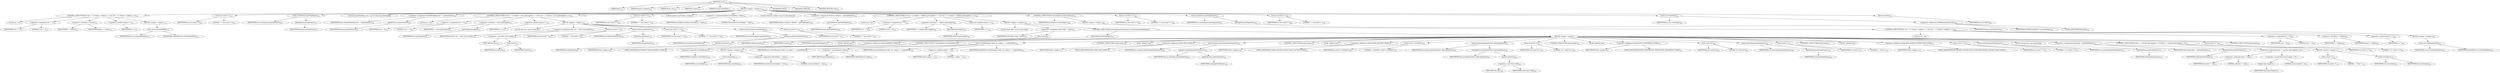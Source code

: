 digraph "write" {  
"67" [label = <(METHOD,write)<SUB>116</SUB>> ]
"8" [label = <(PARAM,this)<SUB>116</SUB>> ]
"68" [label = <(PARAM,Element element)<SUB>116</SUB>> ]
"69" [label = <(PARAM,Writer out)<SUB>116</SUB>> ]
"70" [label = <(PARAM,int indent)<SUB>116</SUB>> ]
"71" [label = <(PARAM,String indentWith)<SUB>117</SUB>> ]
"72" [label = <(BLOCK,&lt;empty&gt;,&lt;empty&gt;)<SUB>118</SUB>> ]
"73" [label = <(CONTROL_STRUCTURE,for (int i = 0; Some(i &lt; indent); i++),for (int i = 0; Some(i &lt; indent); i++))<SUB>121</SUB>> ]
"74" [label = <(LOCAL,int i: int)> ]
"75" [label = <(&lt;operator&gt;.assignment,int i = 0)<SUB>121</SUB>> ]
"76" [label = <(IDENTIFIER,i,int i = 0)<SUB>121</SUB>> ]
"77" [label = <(LITERAL,0,int i = 0)<SUB>121</SUB>> ]
"78" [label = <(&lt;operator&gt;.lessThan,i &lt; indent)<SUB>121</SUB>> ]
"79" [label = <(IDENTIFIER,i,i &lt; indent)<SUB>121</SUB>> ]
"80" [label = <(IDENTIFIER,indent,i &lt; indent)<SUB>121</SUB>> ]
"81" [label = <(&lt;operator&gt;.postIncrement,i++)<SUB>121</SUB>> ]
"82" [label = <(IDENTIFIER,i,i++)<SUB>121</SUB>> ]
"83" [label = <(BLOCK,&lt;empty&gt;,&lt;empty&gt;)<SUB>121</SUB>> ]
"84" [label = <(write,out.write(indentWith))<SUB>122</SUB>> ]
"85" [label = <(IDENTIFIER,out,out.write(indentWith))<SUB>122</SUB>> ]
"86" [label = <(IDENTIFIER,indentWith,out.write(indentWith))<SUB>122</SUB>> ]
"87" [label = <(write,out.write(&quot;&lt;&quot;))<SUB>126</SUB>> ]
"88" [label = <(IDENTIFIER,out,out.write(&quot;&lt;&quot;))<SUB>126</SUB>> ]
"89" [label = <(LITERAL,&quot;&lt;&quot;,out.write(&quot;&lt;&quot;))<SUB>126</SUB>> ]
"90" [label = <(write,write(element.getTagName()))<SUB>127</SUB>> ]
"91" [label = <(IDENTIFIER,out,write(element.getTagName()))<SUB>127</SUB>> ]
"92" [label = <(getTagName,getTagName())<SUB>127</SUB>> ]
"93" [label = <(IDENTIFIER,element,getTagName())<SUB>127</SUB>> ]
"94" [label = <(LOCAL,NamedNodeMap attrs: org.w3c.dom.NamedNodeMap)> ]
"95" [label = <(&lt;operator&gt;.assignment,NamedNodeMap attrs = getAttributes())<SUB>130</SUB>> ]
"96" [label = <(IDENTIFIER,attrs,NamedNodeMap attrs = getAttributes())<SUB>130</SUB>> ]
"97" [label = <(getAttributes,getAttributes())<SUB>130</SUB>> ]
"98" [label = <(IDENTIFIER,element,getAttributes())<SUB>130</SUB>> ]
"99" [label = <(CONTROL_STRUCTURE,for (int i = 0; Some(i &lt; attrs.getLength()); i++),for (int i = 0; Some(i &lt; attrs.getLength()); i++))<SUB>131</SUB>> ]
"100" [label = <(LOCAL,int i: int)> ]
"101" [label = <(&lt;operator&gt;.assignment,int i = 0)<SUB>131</SUB>> ]
"102" [label = <(IDENTIFIER,i,int i = 0)<SUB>131</SUB>> ]
"103" [label = <(LITERAL,0,int i = 0)<SUB>131</SUB>> ]
"104" [label = <(&lt;operator&gt;.lessThan,i &lt; attrs.getLength())<SUB>131</SUB>> ]
"105" [label = <(IDENTIFIER,i,i &lt; attrs.getLength())<SUB>131</SUB>> ]
"106" [label = <(getLength,getLength())<SUB>131</SUB>> ]
"107" [label = <(IDENTIFIER,attrs,getLength())<SUB>131</SUB>> ]
"108" [label = <(&lt;operator&gt;.postIncrement,i++)<SUB>131</SUB>> ]
"109" [label = <(IDENTIFIER,i,i++)<SUB>131</SUB>> ]
"110" [label = <(BLOCK,&lt;empty&gt;,&lt;empty&gt;)<SUB>131</SUB>> ]
"111" [label = <(LOCAL,Attr attr: org.w3c.dom.Attr)> ]
"112" [label = <(&lt;operator&gt;.assignment,Attr attr = (Attr) attrs.item(i))<SUB>132</SUB>> ]
"113" [label = <(IDENTIFIER,attr,Attr attr = (Attr) attrs.item(i))<SUB>132</SUB>> ]
"114" [label = <(&lt;operator&gt;.cast,(Attr) attrs.item(i))<SUB>132</SUB>> ]
"115" [label = <(TYPE_REF,Attr,Attr)<SUB>132</SUB>> ]
"116" [label = <(item,item(i))<SUB>132</SUB>> ]
"117" [label = <(IDENTIFIER,attrs,item(i))<SUB>132</SUB>> ]
"118" [label = <(IDENTIFIER,i,item(i))<SUB>132</SUB>> ]
"119" [label = <(write,out.write(&quot; &quot;))<SUB>133</SUB>> ]
"120" [label = <(IDENTIFIER,out,out.write(&quot; &quot;))<SUB>133</SUB>> ]
"121" [label = <(LITERAL,&quot; &quot;,out.write(&quot; &quot;))<SUB>133</SUB>> ]
"122" [label = <(write,write(attr.getName()))<SUB>134</SUB>> ]
"123" [label = <(IDENTIFIER,out,write(attr.getName()))<SUB>134</SUB>> ]
"124" [label = <(getName,getName())<SUB>134</SUB>> ]
"125" [label = <(IDENTIFIER,attr,getName())<SUB>134</SUB>> ]
"126" [label = <(write,out.write(&quot;=\&quot;&quot;))<SUB>135</SUB>> ]
"127" [label = <(IDENTIFIER,out,out.write(&quot;=\&quot;&quot;))<SUB>135</SUB>> ]
"128" [label = <(LITERAL,&quot;=\&quot;&quot;,out.write(&quot;=\&quot;&quot;))<SUB>135</SUB>> ]
"129" [label = <(write,write(encode(attr.getValue())))<SUB>136</SUB>> ]
"130" [label = <(IDENTIFIER,out,write(encode(attr.getValue())))<SUB>136</SUB>> ]
"131" [label = <(encode,encode(attr.getValue()))<SUB>136</SUB>> ]
"7" [label = <(IDENTIFIER,this,encode(attr.getValue()))<SUB>136</SUB>> ]
"132" [label = <(getValue,getValue())<SUB>136</SUB>> ]
"133" [label = <(IDENTIFIER,attr,getValue())<SUB>136</SUB>> ]
"134" [label = <(write,out.write(&quot;\&quot;&quot;))<SUB>137</SUB>> ]
"135" [label = <(IDENTIFIER,out,out.write(&quot;\&quot;&quot;))<SUB>137</SUB>> ]
"136" [label = <(LITERAL,&quot;\&quot;&quot;,out.write(&quot;\&quot;&quot;))<SUB>137</SUB>> ]
"137" [label = <(write,out.write(&quot;&gt;&quot;))<SUB>139</SUB>> ]
"138" [label = <(IDENTIFIER,out,out.write(&quot;&gt;&quot;))<SUB>139</SUB>> ]
"139" [label = <(LITERAL,&quot;&gt;&quot;,out.write(&quot;&gt;&quot;))<SUB>139</SUB>> ]
"140" [label = <(LOCAL,boolean hasChildren: boolean)> ]
"141" [label = <(&lt;operator&gt;.assignment,boolean hasChildren = false)<SUB>142</SUB>> ]
"142" [label = <(IDENTIFIER,hasChildren,boolean hasChildren = false)<SUB>142</SUB>> ]
"143" [label = <(LITERAL,false,boolean hasChildren = false)<SUB>142</SUB>> ]
"144" [label = <(LOCAL,NodeList children: org.w3c.dom.NodeList)> ]
"145" [label = <(&lt;operator&gt;.assignment,NodeList children = getChildNodes())<SUB>143</SUB>> ]
"146" [label = <(IDENTIFIER,children,NodeList children = getChildNodes())<SUB>143</SUB>> ]
"147" [label = <(getChildNodes,getChildNodes())<SUB>143</SUB>> ]
"148" [label = <(IDENTIFIER,element,getChildNodes())<SUB>143</SUB>> ]
"149" [label = <(CONTROL_STRUCTURE,for (int i = 0; Some(i &lt; children.getLength()); i++),for (int i = 0; Some(i &lt; children.getLength()); i++))<SUB>144</SUB>> ]
"150" [label = <(LOCAL,int i: int)> ]
"151" [label = <(&lt;operator&gt;.assignment,int i = 0)<SUB>144</SUB>> ]
"152" [label = <(IDENTIFIER,i,int i = 0)<SUB>144</SUB>> ]
"153" [label = <(LITERAL,0,int i = 0)<SUB>144</SUB>> ]
"154" [label = <(&lt;operator&gt;.lessThan,i &lt; children.getLength())<SUB>144</SUB>> ]
"155" [label = <(IDENTIFIER,i,i &lt; children.getLength())<SUB>144</SUB>> ]
"156" [label = <(getLength,getLength())<SUB>144</SUB>> ]
"157" [label = <(IDENTIFIER,children,getLength())<SUB>144</SUB>> ]
"158" [label = <(&lt;operator&gt;.postIncrement,i++)<SUB>144</SUB>> ]
"159" [label = <(IDENTIFIER,i,i++)<SUB>144</SUB>> ]
"160" [label = <(BLOCK,&lt;empty&gt;,&lt;empty&gt;)<SUB>144</SUB>> ]
"161" [label = <(LOCAL,Node child: org.w3c.dom.Node)> ]
"162" [label = <(&lt;operator&gt;.assignment,Node child = item(i))<SUB>145</SUB>> ]
"163" [label = <(IDENTIFIER,child,Node child = item(i))<SUB>145</SUB>> ]
"164" [label = <(item,item(i))<SUB>145</SUB>> ]
"165" [label = <(IDENTIFIER,children,item(i))<SUB>145</SUB>> ]
"166" [label = <(IDENTIFIER,i,item(i))<SUB>145</SUB>> ]
"167" [label = <(CONTROL_STRUCTURE,switch(child.getNodeType()),switch(child.getNodeType()))> ]
"168" [label = <(getNodeType,getNodeType())<SUB>147</SUB>> ]
"169" [label = <(IDENTIFIER,child,getNodeType())<SUB>147</SUB>> ]
"170" [label = <(BLOCK,&lt;empty&gt;,&lt;empty&gt;)> ]
"171" [label = <(JUMP_TARGET,case)> ]
"172" [label = <(&lt;operator&gt;.fieldAccess,Node.ELEMENT_NODE)<SUB>149</SUB>> ]
"173" [label = <(IDENTIFIER,Node,&lt;empty&gt;)<SUB>149</SUB>> ]
"174" [label = <(FIELD_IDENTIFIER,ELEMENT_NODE,ELEMENT_NODE)<SUB>149</SUB>> ]
"175" [label = <(CONTROL_STRUCTURE,if (!hasChildren),if (!hasChildren))<SUB>150</SUB>> ]
"176" [label = <(&lt;operator&gt;.logicalNot,!hasChildren)<SUB>150</SUB>> ]
"177" [label = <(IDENTIFIER,hasChildren,!hasChildren)<SUB>150</SUB>> ]
"178" [label = <(BLOCK,&lt;empty&gt;,&lt;empty&gt;)<SUB>150</SUB>> ]
"179" [label = <(write,write(lSep))<SUB>151</SUB>> ]
"180" [label = <(IDENTIFIER,out,write(lSep))<SUB>151</SUB>> ]
"181" [label = <(IDENTIFIER,lSep,write(lSep))<SUB>151</SUB>> ]
"182" [label = <(&lt;operator&gt;.assignment,hasChildren = true)<SUB>152</SUB>> ]
"183" [label = <(IDENTIFIER,hasChildren,hasChildren = true)<SUB>152</SUB>> ]
"184" [label = <(LITERAL,true,hasChildren = true)<SUB>152</SUB>> ]
"185" [label = <(write,write((Element) child, out, indent + 1, indentWith))<SUB>154</SUB>> ]
"9" [label = <(IDENTIFIER,this,write((Element) child, out, indent + 1, indentWith))<SUB>154</SUB>> ]
"186" [label = <(&lt;operator&gt;.cast,(Element) child)<SUB>154</SUB>> ]
"187" [label = <(TYPE_REF,Element,Element)<SUB>154</SUB>> ]
"188" [label = <(IDENTIFIER,child,(Element) child)<SUB>154</SUB>> ]
"189" [label = <(IDENTIFIER,out,write((Element) child, out, indent + 1, indentWith))<SUB>154</SUB>> ]
"190" [label = <(&lt;operator&gt;.addition,indent + 1)<SUB>154</SUB>> ]
"191" [label = <(IDENTIFIER,indent,indent + 1)<SUB>154</SUB>> ]
"192" [label = <(LITERAL,1,indent + 1)<SUB>154</SUB>> ]
"193" [label = <(IDENTIFIER,indentWith,write((Element) child, out, indent + 1, indentWith))<SUB>154</SUB>> ]
"194" [label = <(CONTROL_STRUCTURE,break;,break;)<SUB>155</SUB>> ]
"195" [label = <(JUMP_TARGET,case)> ]
"196" [label = <(&lt;operator&gt;.fieldAccess,Node.TEXT_NODE)<SUB>157</SUB>> ]
"197" [label = <(IDENTIFIER,Node,&lt;empty&gt;)<SUB>157</SUB>> ]
"198" [label = <(FIELD_IDENTIFIER,TEXT_NODE,TEXT_NODE)<SUB>157</SUB>> ]
"199" [label = <(write,write(encode(child.getNodeValue())))<SUB>158</SUB>> ]
"200" [label = <(IDENTIFIER,out,write(encode(child.getNodeValue())))<SUB>158</SUB>> ]
"201" [label = <(encode,encode(child.getNodeValue()))<SUB>158</SUB>> ]
"10" [label = <(IDENTIFIER,this,encode(child.getNodeValue()))<SUB>158</SUB>> ]
"202" [label = <(getNodeValue,getNodeValue())<SUB>158</SUB>> ]
"203" [label = <(IDENTIFIER,child,getNodeValue())<SUB>158</SUB>> ]
"204" [label = <(CONTROL_STRUCTURE,break;,break;)<SUB>159</SUB>> ]
"205" [label = <(JUMP_TARGET,case)> ]
"206" [label = <(&lt;operator&gt;.fieldAccess,Node.CDATA_SECTION_NODE)<SUB>161</SUB>> ]
"207" [label = <(IDENTIFIER,Node,&lt;empty&gt;)<SUB>161</SUB>> ]
"208" [label = <(FIELD_IDENTIFIER,CDATA_SECTION_NODE,CDATA_SECTION_NODE)<SUB>161</SUB>> ]
"209" [label = <(write,write(&quot;&lt;![CDATA[&quot;))<SUB>162</SUB>> ]
"210" [label = <(IDENTIFIER,out,write(&quot;&lt;![CDATA[&quot;))<SUB>162</SUB>> ]
"211" [label = <(LITERAL,&quot;&lt;![CDATA[&quot;,write(&quot;&lt;![CDATA[&quot;))<SUB>162</SUB>> ]
"212" [label = <(write,write(encodedata(((Text) child).getData())))<SUB>163</SUB>> ]
"213" [label = <(IDENTIFIER,out,write(encodedata(((Text) child).getData())))<SUB>163</SUB>> ]
"214" [label = <(encodedata,encodedata(((Text) child).getData()))<SUB>163</SUB>> ]
"11" [label = <(IDENTIFIER,this,encodedata(((Text) child).getData()))<SUB>163</SUB>> ]
"215" [label = <(getData,getData())<SUB>163</SUB>> ]
"216" [label = <(&lt;operator&gt;.cast,(Text) child)<SUB>163</SUB>> ]
"217" [label = <(TYPE_REF,Text,Text)<SUB>163</SUB>> ]
"218" [label = <(IDENTIFIER,child,(Text) child)<SUB>163</SUB>> ]
"219" [label = <(write,write(&quot;]]&gt;&quot;))<SUB>164</SUB>> ]
"220" [label = <(IDENTIFIER,out,write(&quot;]]&gt;&quot;))<SUB>164</SUB>> ]
"221" [label = <(LITERAL,&quot;]]&gt;&quot;,write(&quot;]]&gt;&quot;))<SUB>164</SUB>> ]
"222" [label = <(CONTROL_STRUCTURE,break;,break;)<SUB>165</SUB>> ]
"223" [label = <(JUMP_TARGET,case)> ]
"224" [label = <(&lt;operator&gt;.fieldAccess,Node.ENTITY_REFERENCE_NODE)<SUB>167</SUB>> ]
"225" [label = <(IDENTIFIER,Node,&lt;empty&gt;)<SUB>167</SUB>> ]
"226" [label = <(FIELD_IDENTIFIER,ENTITY_REFERENCE_NODE,ENTITY_REFERENCE_NODE)<SUB>167</SUB>> ]
"227" [label = <(write,write('&amp;'))<SUB>168</SUB>> ]
"228" [label = <(IDENTIFIER,out,write('&amp;'))<SUB>168</SUB>> ]
"229" [label = <(LITERAL,'&amp;',write('&amp;'))<SUB>168</SUB>> ]
"230" [label = <(write,write(child.getNodeName()))<SUB>169</SUB>> ]
"231" [label = <(IDENTIFIER,out,write(child.getNodeName()))<SUB>169</SUB>> ]
"232" [label = <(getNodeName,getNodeName())<SUB>169</SUB>> ]
"233" [label = <(IDENTIFIER,child,getNodeName())<SUB>169</SUB>> ]
"234" [label = <(write,write(';'))<SUB>170</SUB>> ]
"235" [label = <(IDENTIFIER,out,write(';'))<SUB>170</SUB>> ]
"236" [label = <(LITERAL,';',write(';'))<SUB>170</SUB>> ]
"237" [label = <(CONTROL_STRUCTURE,break;,break;)<SUB>171</SUB>> ]
"238" [label = <(JUMP_TARGET,case)> ]
"239" [label = <(&lt;operator&gt;.fieldAccess,Node.PROCESSING_INSTRUCTION_NODE)<SUB>173</SUB>> ]
"240" [label = <(IDENTIFIER,Node,&lt;empty&gt;)<SUB>173</SUB>> ]
"241" [label = <(FIELD_IDENTIFIER,PROCESSING_INSTRUCTION_NODE,PROCESSING_INSTRUCTION_NODE)<SUB>173</SUB>> ]
"242" [label = <(write,write(&quot;&lt;?&quot;))<SUB>174</SUB>> ]
"243" [label = <(IDENTIFIER,out,write(&quot;&lt;?&quot;))<SUB>174</SUB>> ]
"244" [label = <(LITERAL,&quot;&lt;?&quot;,write(&quot;&lt;?&quot;))<SUB>174</SUB>> ]
"245" [label = <(write,write(child.getNodeName()))<SUB>175</SUB>> ]
"246" [label = <(IDENTIFIER,out,write(child.getNodeName()))<SUB>175</SUB>> ]
"247" [label = <(getNodeName,getNodeName())<SUB>175</SUB>> ]
"248" [label = <(IDENTIFIER,child,getNodeName())<SUB>175</SUB>> ]
"249" [label = <(LOCAL,String data: java.lang.String)> ]
"250" [label = <(&lt;operator&gt;.assignment,String data = getNodeValue())<SUB>176</SUB>> ]
"251" [label = <(IDENTIFIER,data,String data = getNodeValue())<SUB>176</SUB>> ]
"252" [label = <(getNodeValue,getNodeValue())<SUB>176</SUB>> ]
"253" [label = <(IDENTIFIER,child,getNodeValue())<SUB>176</SUB>> ]
"254" [label = <(CONTROL_STRUCTURE,if (data != null &amp;&amp; data.length() &gt; 0),if (data != null &amp;&amp; data.length() &gt; 0))<SUB>177</SUB>> ]
"255" [label = <(&lt;operator&gt;.logicalAnd,data != null &amp;&amp; data.length() &gt; 0)<SUB>177</SUB>> ]
"256" [label = <(&lt;operator&gt;.notEquals,data != null)<SUB>177</SUB>> ]
"257" [label = <(IDENTIFIER,data,data != null)<SUB>177</SUB>> ]
"258" [label = <(LITERAL,null,data != null)<SUB>177</SUB>> ]
"259" [label = <(&lt;operator&gt;.greaterThan,data.length() &gt; 0)<SUB>177</SUB>> ]
"260" [label = <(length,data.length())<SUB>177</SUB>> ]
"261" [label = <(IDENTIFIER,data,data.length())<SUB>177</SUB>> ]
"262" [label = <(LITERAL,0,data.length() &gt; 0)<SUB>177</SUB>> ]
"263" [label = <(BLOCK,&lt;empty&gt;,&lt;empty&gt;)<SUB>177</SUB>> ]
"264" [label = <(write,write(' '))<SUB>178</SUB>> ]
"265" [label = <(IDENTIFIER,out,write(' '))<SUB>178</SUB>> ]
"266" [label = <(LITERAL,' ',write(' '))<SUB>178</SUB>> ]
"267" [label = <(write,write(data))<SUB>179</SUB>> ]
"268" [label = <(IDENTIFIER,out,write(data))<SUB>179</SUB>> ]
"269" [label = <(IDENTIFIER,data,write(data))<SUB>179</SUB>> ]
"270" [label = <(write,write(&quot;?&gt;&quot;))<SUB>181</SUB>> ]
"271" [label = <(IDENTIFIER,out,write(&quot;?&gt;&quot;))<SUB>181</SUB>> ]
"272" [label = <(LITERAL,&quot;?&gt;&quot;,write(&quot;?&gt;&quot;))<SUB>181</SUB>> ]
"273" [label = <(CONTROL_STRUCTURE,break;,break;)<SUB>182</SUB>> ]
"274" [label = <(CONTROL_STRUCTURE,if (hasChildren),if (hasChildren))<SUB>189</SUB>> ]
"275" [label = <(IDENTIFIER,hasChildren,if (hasChildren))<SUB>189</SUB>> ]
"276" [label = <(BLOCK,&lt;empty&gt;,&lt;empty&gt;)<SUB>189</SUB>> ]
"277" [label = <(CONTROL_STRUCTURE,for (int i = 0; Some(i &lt; indent); i++),for (int i = 0; Some(i &lt; indent); i++))<SUB>190</SUB>> ]
"278" [label = <(LOCAL,int i: int)> ]
"279" [label = <(&lt;operator&gt;.assignment,int i = 0)<SUB>190</SUB>> ]
"280" [label = <(IDENTIFIER,i,int i = 0)<SUB>190</SUB>> ]
"281" [label = <(LITERAL,0,int i = 0)<SUB>190</SUB>> ]
"282" [label = <(&lt;operator&gt;.lessThan,i &lt; indent)<SUB>190</SUB>> ]
"283" [label = <(IDENTIFIER,i,i &lt; indent)<SUB>190</SUB>> ]
"284" [label = <(IDENTIFIER,indent,i &lt; indent)<SUB>190</SUB>> ]
"285" [label = <(&lt;operator&gt;.postIncrement,i++)<SUB>190</SUB>> ]
"286" [label = <(IDENTIFIER,i,i++)<SUB>190</SUB>> ]
"287" [label = <(BLOCK,&lt;empty&gt;,&lt;empty&gt;)<SUB>190</SUB>> ]
"288" [label = <(write,out.write(indentWith))<SUB>191</SUB>> ]
"289" [label = <(IDENTIFIER,out,out.write(indentWith))<SUB>191</SUB>> ]
"290" [label = <(IDENTIFIER,indentWith,out.write(indentWith))<SUB>191</SUB>> ]
"291" [label = <(write,out.write(&quot;&lt;/&quot;))<SUB>196</SUB>> ]
"292" [label = <(IDENTIFIER,out,out.write(&quot;&lt;/&quot;))<SUB>196</SUB>> ]
"293" [label = <(LITERAL,&quot;&lt;/&quot;,out.write(&quot;&lt;/&quot;))<SUB>196</SUB>> ]
"294" [label = <(write,write(element.getTagName()))<SUB>197</SUB>> ]
"295" [label = <(IDENTIFIER,out,write(element.getTagName()))<SUB>197</SUB>> ]
"296" [label = <(getTagName,getTagName())<SUB>197</SUB>> ]
"297" [label = <(IDENTIFIER,element,getTagName())<SUB>197</SUB>> ]
"298" [label = <(write,out.write(&quot;&gt;&quot;))<SUB>198</SUB>> ]
"299" [label = <(IDENTIFIER,out,out.write(&quot;&gt;&quot;))<SUB>198</SUB>> ]
"300" [label = <(LITERAL,&quot;&gt;&quot;,out.write(&quot;&gt;&quot;))<SUB>198</SUB>> ]
"301" [label = <(write,out.write(lSep))<SUB>199</SUB>> ]
"302" [label = <(IDENTIFIER,out,out.write(lSep))<SUB>199</SUB>> ]
"303" [label = <(&lt;operator&gt;.fieldAccess,DOMElementWriter.lSep)<SUB>199</SUB>> ]
"304" [label = <(IDENTIFIER,DOMElementWriter,out.write(lSep))<SUB>199</SUB>> ]
"305" [label = <(FIELD_IDENTIFIER,lSep,lSep)<SUB>199</SUB>> ]
"306" [label = <(flush,out.flush())<SUB>200</SUB>> ]
"307" [label = <(IDENTIFIER,out,out.flush())<SUB>200</SUB>> ]
"308" [label = <(MODIFIER,PUBLIC)> ]
"309" [label = <(MODIFIER,VIRTUAL)> ]
"310" [label = <(METHOD_RETURN,void)<SUB>116</SUB>> ]
  "67" -> "8" 
  "67" -> "68" 
  "67" -> "69" 
  "67" -> "70" 
  "67" -> "71" 
  "67" -> "72" 
  "67" -> "308" 
  "67" -> "309" 
  "67" -> "310" 
  "72" -> "73" 
  "72" -> "87" 
  "72" -> "90" 
  "72" -> "94" 
  "72" -> "95" 
  "72" -> "99" 
  "72" -> "137" 
  "72" -> "140" 
  "72" -> "141" 
  "72" -> "144" 
  "72" -> "145" 
  "72" -> "149" 
  "72" -> "274" 
  "72" -> "291" 
  "72" -> "294" 
  "72" -> "298" 
  "72" -> "301" 
  "72" -> "306" 
  "73" -> "74" 
  "73" -> "75" 
  "73" -> "78" 
  "73" -> "81" 
  "73" -> "83" 
  "75" -> "76" 
  "75" -> "77" 
  "78" -> "79" 
  "78" -> "80" 
  "81" -> "82" 
  "83" -> "84" 
  "84" -> "85" 
  "84" -> "86" 
  "87" -> "88" 
  "87" -> "89" 
  "90" -> "91" 
  "90" -> "92" 
  "92" -> "93" 
  "95" -> "96" 
  "95" -> "97" 
  "97" -> "98" 
  "99" -> "100" 
  "99" -> "101" 
  "99" -> "104" 
  "99" -> "108" 
  "99" -> "110" 
  "101" -> "102" 
  "101" -> "103" 
  "104" -> "105" 
  "104" -> "106" 
  "106" -> "107" 
  "108" -> "109" 
  "110" -> "111" 
  "110" -> "112" 
  "110" -> "119" 
  "110" -> "122" 
  "110" -> "126" 
  "110" -> "129" 
  "110" -> "134" 
  "112" -> "113" 
  "112" -> "114" 
  "114" -> "115" 
  "114" -> "116" 
  "116" -> "117" 
  "116" -> "118" 
  "119" -> "120" 
  "119" -> "121" 
  "122" -> "123" 
  "122" -> "124" 
  "124" -> "125" 
  "126" -> "127" 
  "126" -> "128" 
  "129" -> "130" 
  "129" -> "131" 
  "131" -> "7" 
  "131" -> "132" 
  "132" -> "133" 
  "134" -> "135" 
  "134" -> "136" 
  "137" -> "138" 
  "137" -> "139" 
  "141" -> "142" 
  "141" -> "143" 
  "145" -> "146" 
  "145" -> "147" 
  "147" -> "148" 
  "149" -> "150" 
  "149" -> "151" 
  "149" -> "154" 
  "149" -> "158" 
  "149" -> "160" 
  "151" -> "152" 
  "151" -> "153" 
  "154" -> "155" 
  "154" -> "156" 
  "156" -> "157" 
  "158" -> "159" 
  "160" -> "161" 
  "160" -> "162" 
  "160" -> "167" 
  "162" -> "163" 
  "162" -> "164" 
  "164" -> "165" 
  "164" -> "166" 
  "167" -> "168" 
  "167" -> "170" 
  "168" -> "169" 
  "170" -> "171" 
  "170" -> "172" 
  "170" -> "175" 
  "170" -> "185" 
  "170" -> "194" 
  "170" -> "195" 
  "170" -> "196" 
  "170" -> "199" 
  "170" -> "204" 
  "170" -> "205" 
  "170" -> "206" 
  "170" -> "209" 
  "170" -> "212" 
  "170" -> "219" 
  "170" -> "222" 
  "170" -> "223" 
  "170" -> "224" 
  "170" -> "227" 
  "170" -> "230" 
  "170" -> "234" 
  "170" -> "237" 
  "170" -> "238" 
  "170" -> "239" 
  "170" -> "242" 
  "170" -> "245" 
  "170" -> "249" 
  "170" -> "250" 
  "170" -> "254" 
  "170" -> "270" 
  "170" -> "273" 
  "172" -> "173" 
  "172" -> "174" 
  "175" -> "176" 
  "175" -> "178" 
  "176" -> "177" 
  "178" -> "179" 
  "178" -> "182" 
  "179" -> "180" 
  "179" -> "181" 
  "182" -> "183" 
  "182" -> "184" 
  "185" -> "9" 
  "185" -> "186" 
  "185" -> "189" 
  "185" -> "190" 
  "185" -> "193" 
  "186" -> "187" 
  "186" -> "188" 
  "190" -> "191" 
  "190" -> "192" 
  "196" -> "197" 
  "196" -> "198" 
  "199" -> "200" 
  "199" -> "201" 
  "201" -> "10" 
  "201" -> "202" 
  "202" -> "203" 
  "206" -> "207" 
  "206" -> "208" 
  "209" -> "210" 
  "209" -> "211" 
  "212" -> "213" 
  "212" -> "214" 
  "214" -> "11" 
  "214" -> "215" 
  "215" -> "216" 
  "216" -> "217" 
  "216" -> "218" 
  "219" -> "220" 
  "219" -> "221" 
  "224" -> "225" 
  "224" -> "226" 
  "227" -> "228" 
  "227" -> "229" 
  "230" -> "231" 
  "230" -> "232" 
  "232" -> "233" 
  "234" -> "235" 
  "234" -> "236" 
  "239" -> "240" 
  "239" -> "241" 
  "242" -> "243" 
  "242" -> "244" 
  "245" -> "246" 
  "245" -> "247" 
  "247" -> "248" 
  "250" -> "251" 
  "250" -> "252" 
  "252" -> "253" 
  "254" -> "255" 
  "254" -> "263" 
  "255" -> "256" 
  "255" -> "259" 
  "256" -> "257" 
  "256" -> "258" 
  "259" -> "260" 
  "259" -> "262" 
  "260" -> "261" 
  "263" -> "264" 
  "263" -> "267" 
  "264" -> "265" 
  "264" -> "266" 
  "267" -> "268" 
  "267" -> "269" 
  "270" -> "271" 
  "270" -> "272" 
  "274" -> "275" 
  "274" -> "276" 
  "276" -> "277" 
  "277" -> "278" 
  "277" -> "279" 
  "277" -> "282" 
  "277" -> "285" 
  "277" -> "287" 
  "279" -> "280" 
  "279" -> "281" 
  "282" -> "283" 
  "282" -> "284" 
  "285" -> "286" 
  "287" -> "288" 
  "288" -> "289" 
  "288" -> "290" 
  "291" -> "292" 
  "291" -> "293" 
  "294" -> "295" 
  "294" -> "296" 
  "296" -> "297" 
  "298" -> "299" 
  "298" -> "300" 
  "301" -> "302" 
  "301" -> "303" 
  "303" -> "304" 
  "303" -> "305" 
  "306" -> "307" 
}
